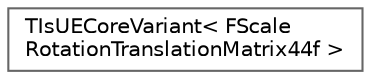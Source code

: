 digraph "Graphical Class Hierarchy"
{
 // INTERACTIVE_SVG=YES
 // LATEX_PDF_SIZE
  bgcolor="transparent";
  edge [fontname=Helvetica,fontsize=10,labelfontname=Helvetica,labelfontsize=10];
  node [fontname=Helvetica,fontsize=10,shape=box,height=0.2,width=0.4];
  rankdir="LR";
  Node0 [id="Node000000",label="TIsUECoreVariant\< FScale\lRotationTranslationMatrix44f \>",height=0.2,width=0.4,color="grey40", fillcolor="white", style="filled",URL="$de/da7/structTIsUECoreVariant_3_01FScaleRotationTranslationMatrix44f_01_4.html",tooltip=" "];
}
